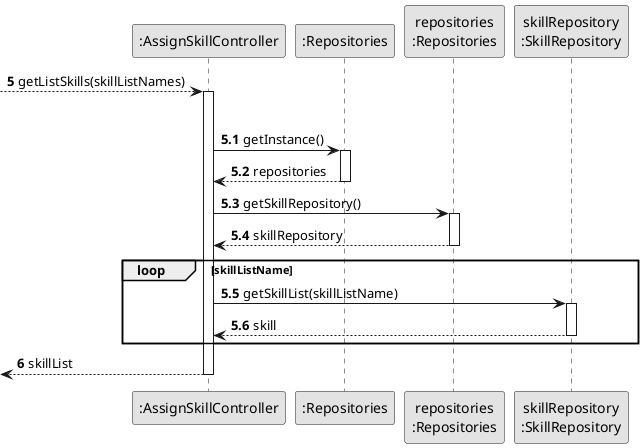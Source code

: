 @startuml
skinparam monochrome true
skinparam packageStyle rectangle
skinparam shadowing false

participant ":AssignSkillController" as CRL
participant ":Repositories" as REP
participant "repositories\n:Repositories" as PLAT
participant "skillRepository\n:SkillRepository" as CL

autonumber 5
--> CRL: getListSkills(skillListNames)

autonumber 5.1

activate CRL
group Get Collaborator By Skill

CRL -> REP : getInstance()
activate REP

REP --> CRL : repositories

deactivate REP

CRL -> PLAT : getSkillRepository()
activate PLAT

PLAT --> CRL : skillRepository

deactivate PLAT
loop skillListName
CRL -> CL : getSkillList(skillListName)
activate CL
CL--> CRL : skill
deactivate CL

end
autonumber 6

<--CRL : skillList
deactivate CRL

@enduml